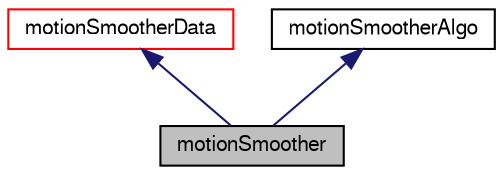 digraph "motionSmoother"
{
  bgcolor="transparent";
  edge [fontname="FreeSans",fontsize="10",labelfontname="FreeSans",labelfontsize="10"];
  node [fontname="FreeSans",fontsize="10",shape=record];
  Node3 [label="motionSmoother",height=0.2,width=0.4,color="black", fillcolor="grey75", style="filled", fontcolor="black"];
  Node4 -> Node3 [dir="back",color="midnightblue",fontsize="10",style="solid",fontname="FreeSans"];
  Node4 [label="motionSmootherData",height=0.2,width=0.4,color="red",URL="$a21558.html"];
  Node26 -> Node3 [dir="back",color="midnightblue",fontsize="10",style="solid",fontname="FreeSans"];
  Node26 [label="motionSmootherAlgo",height=0.2,width=0.4,color="black",URL="$a21550.html",tooltip="Given a displacement moves the mesh by scaling the displacement back until there are no more mesh err..."];
}
